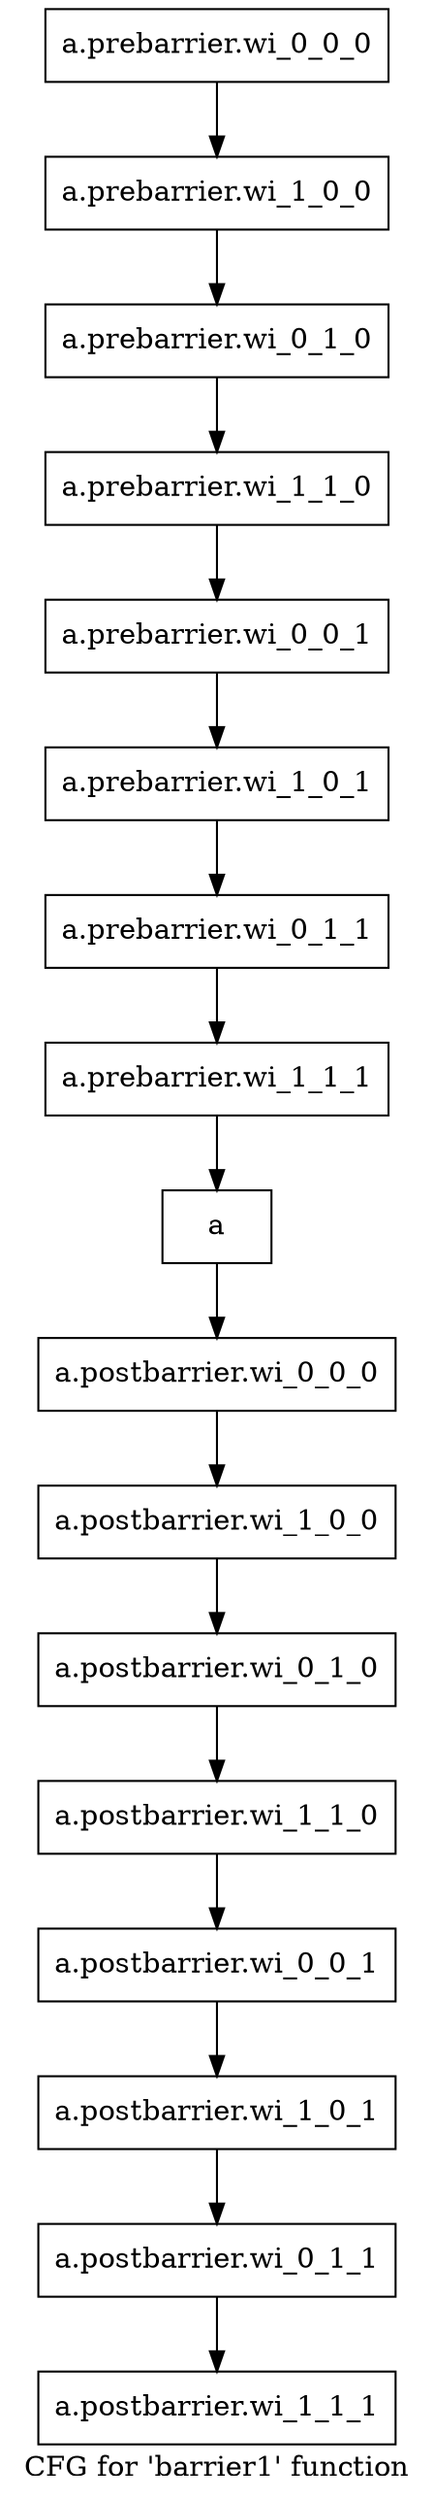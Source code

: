 digraph "CFG for 'barrier1' function" {
	label="CFG for 'barrier1' function";

	Node0x2b262f0 [shape=record,label="{a.prebarrier.wi_0_0_0}"];
	Node0x2b262f0 -> Node0x2b26410;
	Node0x2b26350 [shape=record,label="{a}"];
	Node0x2b26350 -> Node0x2b263b0;
	Node0x2b263b0 [shape=record,label="{a.postbarrier.wi_0_0_0}"];
	Node0x2b263b0 -> Node0x2b28fb0;
	Node0x2b26410 [shape=record,label="{a.prebarrier.wi_1_0_0}"];
	Node0x2b26410 -> Node0x2b26470;
	Node0x2b26470 [shape=record,label="{a.prebarrier.wi_0_1_0}"];
	Node0x2b26470 -> Node0x2b254a0;
	Node0x2b254a0 [shape=record,label="{a.prebarrier.wi_1_1_0}"];
	Node0x2b254a0 -> Node0x2b264d0;
	Node0x2b264d0 [shape=record,label="{a.prebarrier.wi_0_0_1}"];
	Node0x2b264d0 -> Node0x2b28e90;
	Node0x2b28e90 [shape=record,label="{a.prebarrier.wi_1_0_1}"];
	Node0x2b28e90 -> Node0x2b28ef0;
	Node0x2b28ef0 [shape=record,label="{a.prebarrier.wi_0_1_1}"];
	Node0x2b28ef0 -> Node0x2b28f50;
	Node0x2b28f50 [shape=record,label="{a.prebarrier.wi_1_1_1}"];
	Node0x2b28f50 -> Node0x2b26350;
	Node0x2b28fb0 [shape=record,label="{a.postbarrier.wi_1_0_0}"];
	Node0x2b28fb0 -> Node0x2b29010;
	Node0x2b29010 [shape=record,label="{a.postbarrier.wi_0_1_0}"];
	Node0x2b29010 -> Node0x2b29070;
	Node0x2b29070 [shape=record,label="{a.postbarrier.wi_1_1_0}"];
	Node0x2b29070 -> Node0x2b290d0;
	Node0x2b290d0 [shape=record,label="{a.postbarrier.wi_0_0_1}"];
	Node0x2b290d0 -> Node0x2b29130;
	Node0x2b29130 [shape=record,label="{a.postbarrier.wi_1_0_1}"];
	Node0x2b29130 -> Node0x2b29190;
	Node0x2b29190 [shape=record,label="{a.postbarrier.wi_0_1_1}"];
	Node0x2b29190 -> Node0x2b291f0;
	Node0x2b291f0 [shape=record,label="{a.postbarrier.wi_1_1_1}"];
}
